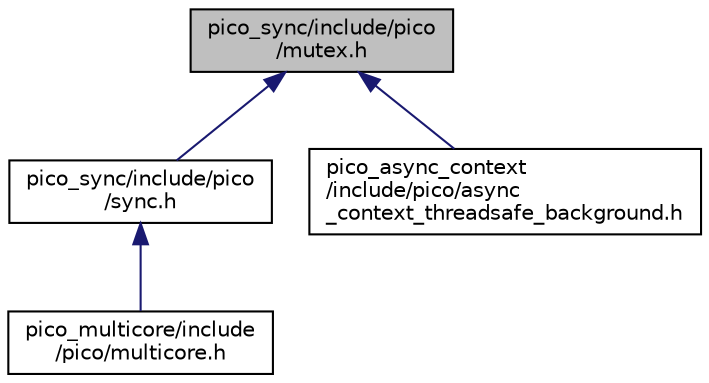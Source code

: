 digraph "pico_sync/include/pico/mutex.h"
{
 // LATEX_PDF_SIZE
  edge [fontname="Helvetica",fontsize="10",labelfontname="Helvetica",labelfontsize="10"];
  node [fontname="Helvetica",fontsize="10",shape=record];
  Node1 [label="pico_sync/include/pico\l/mutex.h",height=0.2,width=0.4,color="black", fillcolor="grey75", style="filled", fontcolor="black",tooltip=" "];
  Node1 -> Node2 [dir="back",color="midnightblue",fontsize="10",style="solid",fontname="Helvetica"];
  Node2 [label="pico_sync/include/pico\l/sync.h",height=0.2,width=0.4,color="black", fillcolor="white", style="filled",URL="$common_2pico__sync_2include_2pico_2sync_8h.html",tooltip=" "];
  Node2 -> Node3 [dir="back",color="midnightblue",fontsize="10",style="solid",fontname="Helvetica"];
  Node3 [label="pico_multicore/include\l/pico/multicore.h",height=0.2,width=0.4,color="black", fillcolor="white", style="filled",URL="$multicore_8h.html",tooltip=" "];
  Node1 -> Node4 [dir="back",color="midnightblue",fontsize="10",style="solid",fontname="Helvetica"];
  Node4 [label="pico_async_context\l/include/pico/async\l_context_threadsafe_background.h",height=0.2,width=0.4,color="black", fillcolor="white", style="filled",URL="$async__context__threadsafe__background_8h_source.html",tooltip=" "];
}
